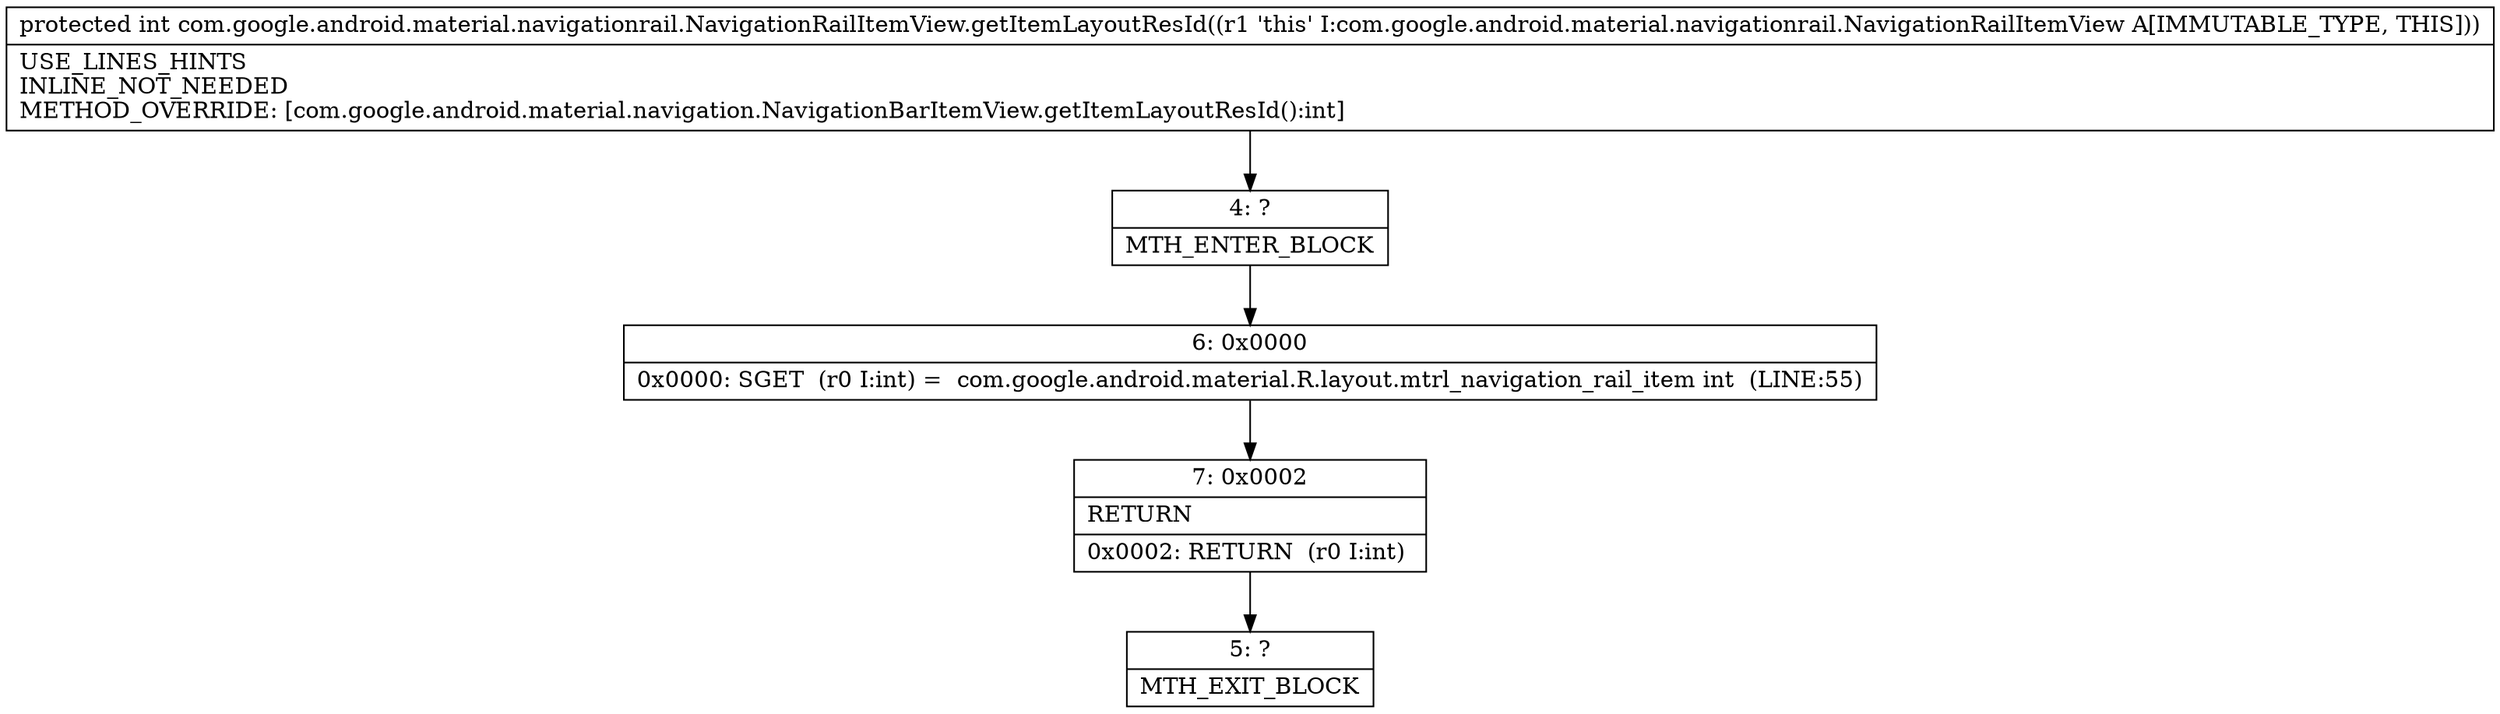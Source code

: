 digraph "CFG forcom.google.android.material.navigationrail.NavigationRailItemView.getItemLayoutResId()I" {
Node_4 [shape=record,label="{4\:\ ?|MTH_ENTER_BLOCK\l}"];
Node_6 [shape=record,label="{6\:\ 0x0000|0x0000: SGET  (r0 I:int) =  com.google.android.material.R.layout.mtrl_navigation_rail_item int  (LINE:55)\l}"];
Node_7 [shape=record,label="{7\:\ 0x0002|RETURN\l|0x0002: RETURN  (r0 I:int) \l}"];
Node_5 [shape=record,label="{5\:\ ?|MTH_EXIT_BLOCK\l}"];
MethodNode[shape=record,label="{protected int com.google.android.material.navigationrail.NavigationRailItemView.getItemLayoutResId((r1 'this' I:com.google.android.material.navigationrail.NavigationRailItemView A[IMMUTABLE_TYPE, THIS]))  | USE_LINES_HINTS\lINLINE_NOT_NEEDED\lMETHOD_OVERRIDE: [com.google.android.material.navigation.NavigationBarItemView.getItemLayoutResId():int]\l}"];
MethodNode -> Node_4;Node_4 -> Node_6;
Node_6 -> Node_7;
Node_7 -> Node_5;
}

